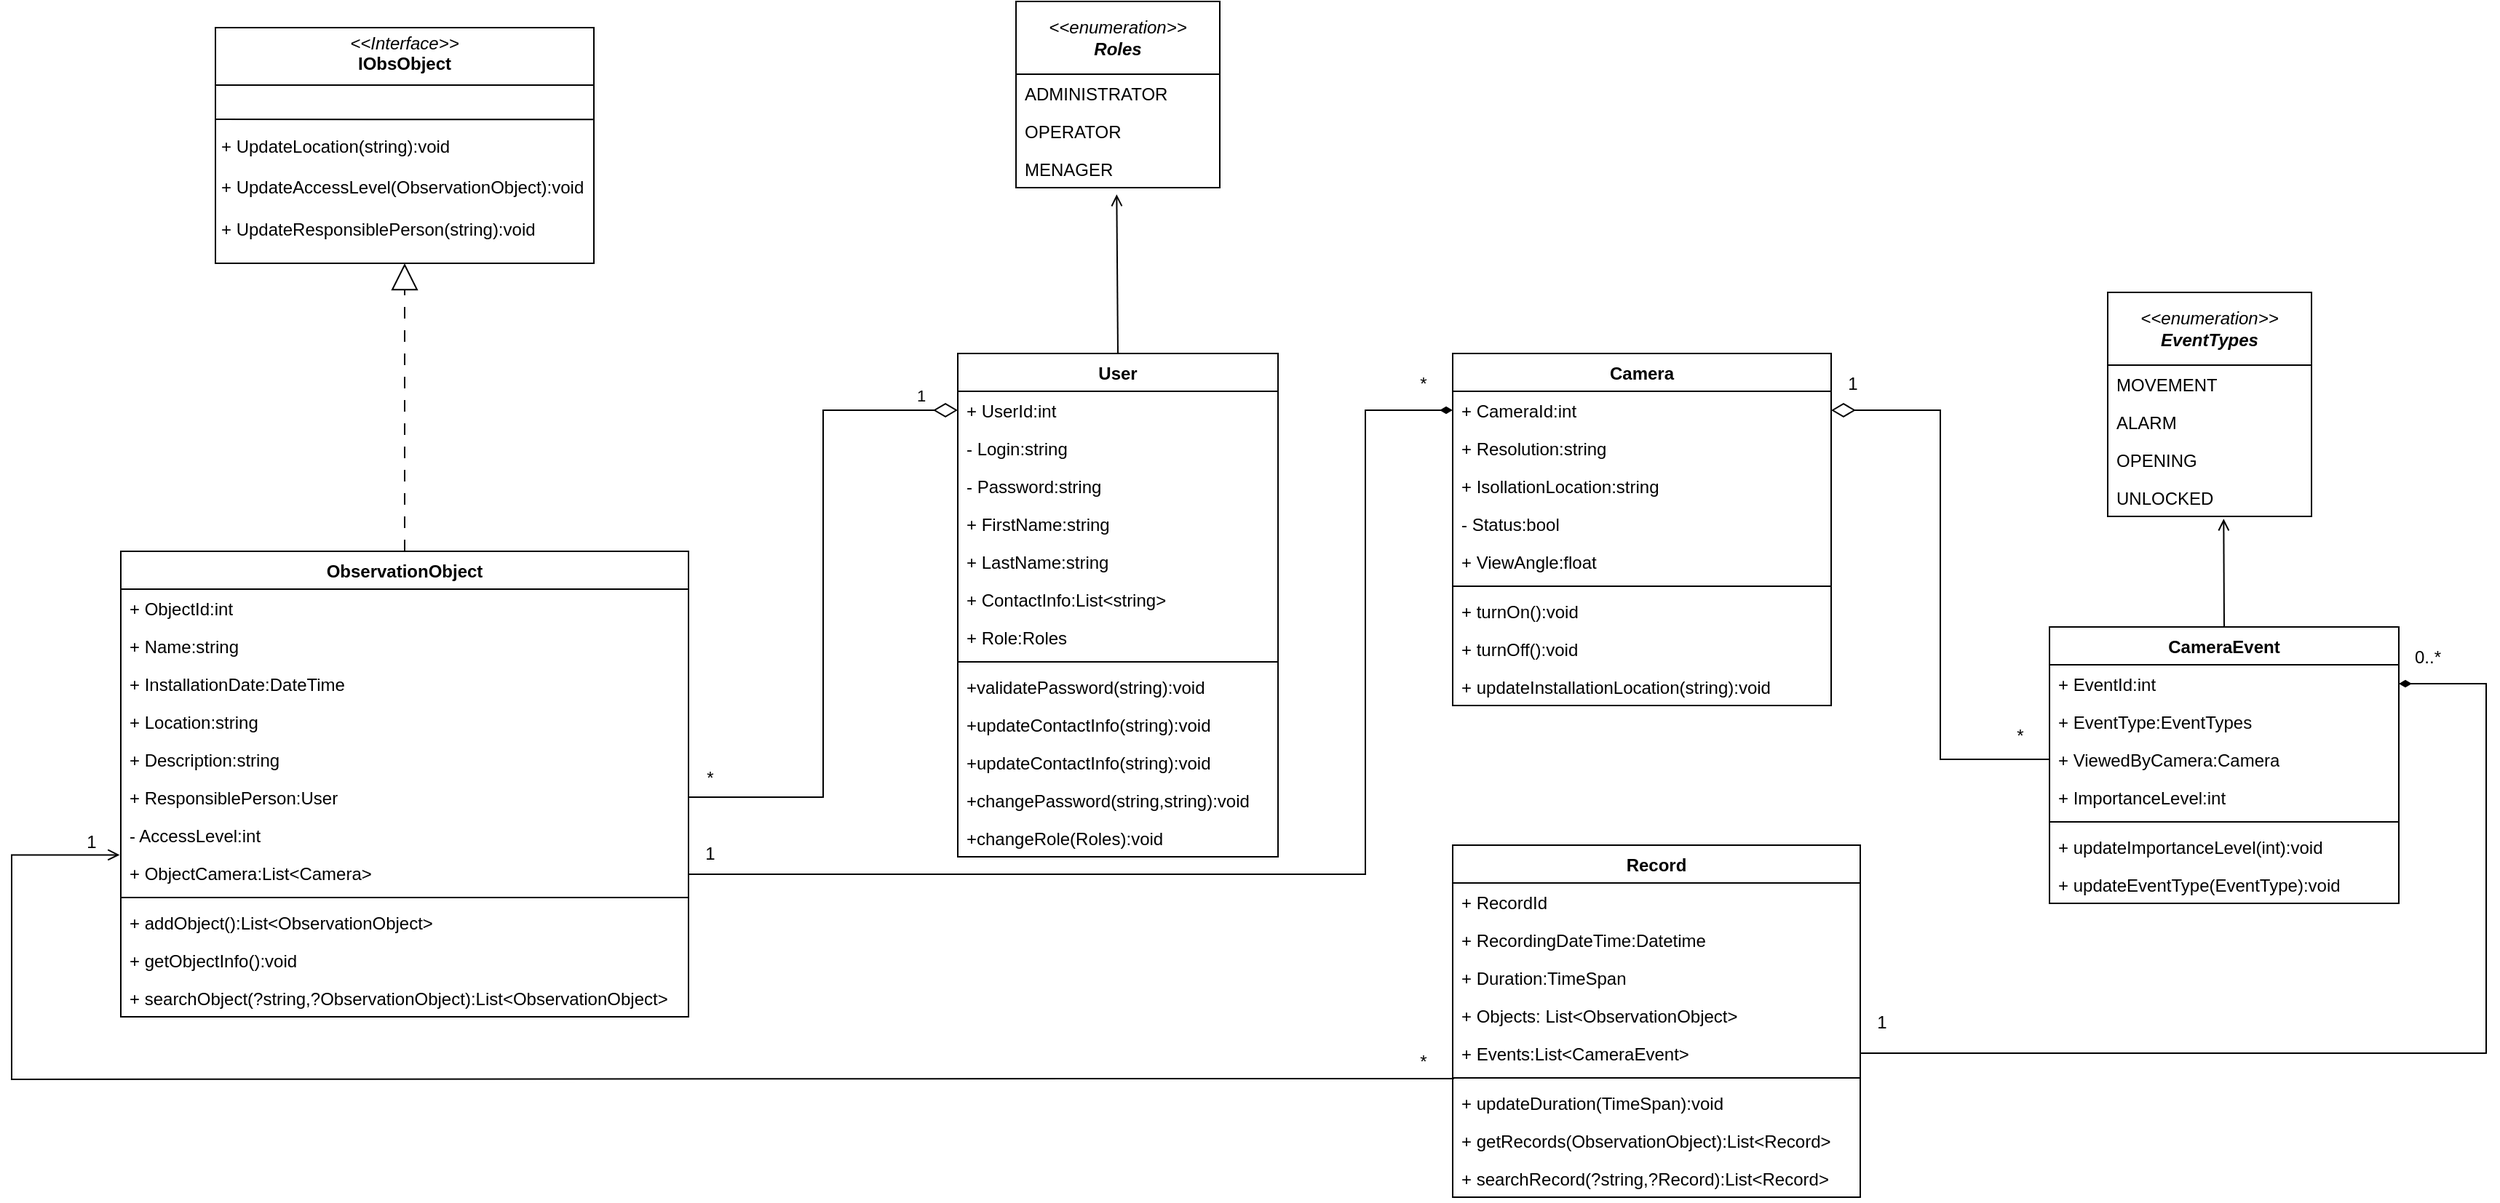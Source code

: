 <mxfile version="24.8.3">
  <diagram name="Страница — 1" id="DX5NaKsQIfGCPHLRHHv0">
    <mxGraphModel dx="539" dy="-459" grid="1" gridSize="10" guides="1" tooltips="1" connect="1" arrows="1" fold="1" page="1" pageScale="1" pageWidth="827" pageHeight="1169" math="0" shadow="0">
      <root>
        <mxCell id="0" />
        <mxCell id="1" parent="0" />
        <mxCell id="zWBGzBwJLY0KsKt3u_9Z-97" value="ObservationObject" style="swimlane;fontStyle=1;align=center;verticalAlign=top;childLayout=stackLayout;horizontal=1;startSize=26;horizontalStack=0;resizeParent=1;resizeParentMax=0;resizeLast=0;collapsible=1;marginBottom=0;whiteSpace=wrap;html=1;" parent="1" vertex="1">
          <mxGeometry x="1425" y="2558" width="390" height="320" as="geometry" />
        </mxCell>
        <mxCell id="zWBGzBwJLY0KsKt3u_9Z-98" value="+ ObjectId:int" style="text;strokeColor=none;fillColor=none;align=left;verticalAlign=top;spacingLeft=4;spacingRight=4;overflow=hidden;rotatable=0;points=[[0,0.5],[1,0.5]];portConstraint=eastwest;whiteSpace=wrap;html=1;" parent="zWBGzBwJLY0KsKt3u_9Z-97" vertex="1">
          <mxGeometry y="26" width="390" height="26" as="geometry" />
        </mxCell>
        <mxCell id="zWBGzBwJLY0KsKt3u_9Z-99" value="+ Name:string" style="text;strokeColor=none;fillColor=none;align=left;verticalAlign=top;spacingLeft=4;spacingRight=4;overflow=hidden;rotatable=0;points=[[0,0.5],[1,0.5]];portConstraint=eastwest;whiteSpace=wrap;html=1;" parent="zWBGzBwJLY0KsKt3u_9Z-97" vertex="1">
          <mxGeometry y="52" width="390" height="26" as="geometry" />
        </mxCell>
        <mxCell id="zWBGzBwJLY0KsKt3u_9Z-103" value="+ InstallationDate:DateTime" style="text;strokeColor=none;fillColor=none;align=left;verticalAlign=top;spacingLeft=4;spacingRight=4;overflow=hidden;rotatable=0;points=[[0,0.5],[1,0.5]];portConstraint=eastwest;whiteSpace=wrap;html=1;" parent="zWBGzBwJLY0KsKt3u_9Z-97" vertex="1">
          <mxGeometry y="78" width="390" height="26" as="geometry" />
        </mxCell>
        <mxCell id="zWBGzBwJLY0KsKt3u_9Z-104" value="+ Location:string" style="text;strokeColor=none;fillColor=none;align=left;verticalAlign=top;spacingLeft=4;spacingRight=4;overflow=hidden;rotatable=0;points=[[0,0.5],[1,0.5]];portConstraint=eastwest;whiteSpace=wrap;html=1;" parent="zWBGzBwJLY0KsKt3u_9Z-97" vertex="1">
          <mxGeometry y="104" width="390" height="26" as="geometry" />
        </mxCell>
        <mxCell id="zWBGzBwJLY0KsKt3u_9Z-105" value="+ Description:string" style="text;strokeColor=none;fillColor=none;align=left;verticalAlign=top;spacingLeft=4;spacingRight=4;overflow=hidden;rotatable=0;points=[[0,0.5],[1,0.5]];portConstraint=eastwest;whiteSpace=wrap;html=1;" parent="zWBGzBwJLY0KsKt3u_9Z-97" vertex="1">
          <mxGeometry y="130" width="390" height="26" as="geometry" />
        </mxCell>
        <mxCell id="zWBGzBwJLY0KsKt3u_9Z-106" value="+ ResponsiblePerson:User" style="text;strokeColor=none;fillColor=none;align=left;verticalAlign=top;spacingLeft=4;spacingRight=4;overflow=hidden;rotatable=0;points=[[0,0.5],[1,0.5]];portConstraint=eastwest;whiteSpace=wrap;html=1;" parent="zWBGzBwJLY0KsKt3u_9Z-97" vertex="1">
          <mxGeometry y="156" width="390" height="26" as="geometry" />
        </mxCell>
        <mxCell id="zWBGzBwJLY0KsKt3u_9Z-107" value="- AccessLevel:int" style="text;strokeColor=none;fillColor=none;align=left;verticalAlign=top;spacingLeft=4;spacingRight=4;overflow=hidden;rotatable=0;points=[[0,0.5],[1,0.5]];portConstraint=eastwest;whiteSpace=wrap;html=1;" parent="zWBGzBwJLY0KsKt3u_9Z-97" vertex="1">
          <mxGeometry y="182" width="390" height="26" as="geometry" />
        </mxCell>
        <mxCell id="zWBGzBwJLY0KsKt3u_9Z-239" value="+ ObjectCamera:List&amp;lt;Camera&amp;gt;" style="text;strokeColor=none;fillColor=none;align=left;verticalAlign=top;spacingLeft=4;spacingRight=4;overflow=hidden;rotatable=0;points=[[0,0.5],[1,0.5]];portConstraint=eastwest;whiteSpace=wrap;html=1;" parent="zWBGzBwJLY0KsKt3u_9Z-97" vertex="1">
          <mxGeometry y="208" width="390" height="26" as="geometry" />
        </mxCell>
        <mxCell id="zWBGzBwJLY0KsKt3u_9Z-100" value="" style="line;strokeWidth=1;fillColor=none;align=left;verticalAlign=middle;spacingTop=-1;spacingLeft=3;spacingRight=3;rotatable=0;labelPosition=right;points=[];portConstraint=eastwest;strokeColor=inherit;" parent="zWBGzBwJLY0KsKt3u_9Z-97" vertex="1">
          <mxGeometry y="234" width="390" height="8" as="geometry" />
        </mxCell>
        <mxCell id="zWBGzBwJLY0KsKt3u_9Z-192" value="+ addObject():List&amp;lt;ObservationObject&amp;gt;" style="text;strokeColor=none;fillColor=none;align=left;verticalAlign=top;spacingLeft=4;spacingRight=4;overflow=hidden;rotatable=0;points=[[0,0.5],[1,0.5]];portConstraint=eastwest;whiteSpace=wrap;html=1;" parent="zWBGzBwJLY0KsKt3u_9Z-97" vertex="1">
          <mxGeometry y="242" width="390" height="26" as="geometry" />
        </mxCell>
        <mxCell id="zWBGzBwJLY0KsKt3u_9Z-193" value="+ getObjectInfo():void" style="text;strokeColor=none;fillColor=none;align=left;verticalAlign=top;spacingLeft=4;spacingRight=4;overflow=hidden;rotatable=0;points=[[0,0.5],[1,0.5]];portConstraint=eastwest;whiteSpace=wrap;html=1;" parent="zWBGzBwJLY0KsKt3u_9Z-97" vertex="1">
          <mxGeometry y="268" width="390" height="26" as="geometry" />
        </mxCell>
        <mxCell id="zWBGzBwJLY0KsKt3u_9Z-227" value="+ searchObject(?string,?ObservationObject):List&amp;lt;ObservationObject&amp;gt;" style="text;strokeColor=none;fillColor=none;align=left;verticalAlign=top;spacingLeft=4;spacingRight=4;overflow=hidden;rotatable=0;points=[[0,0.5],[1,0.5]];portConstraint=eastwest;whiteSpace=wrap;html=1;" parent="zWBGzBwJLY0KsKt3u_9Z-97" vertex="1">
          <mxGeometry y="294" width="390" height="26" as="geometry" />
        </mxCell>
        <mxCell id="zWBGzBwJLY0KsKt3u_9Z-108" value="User" style="swimlane;fontStyle=1;align=center;verticalAlign=top;childLayout=stackLayout;horizontal=1;startSize=26;horizontalStack=0;resizeParent=1;resizeParentMax=0;resizeLast=0;collapsible=1;marginBottom=0;whiteSpace=wrap;html=1;" parent="1" vertex="1">
          <mxGeometry x="2000" y="2422" width="220" height="346" as="geometry" />
        </mxCell>
        <mxCell id="zWBGzBwJLY0KsKt3u_9Z-109" value="+ UserId:int" style="text;strokeColor=none;fillColor=none;align=left;verticalAlign=top;spacingLeft=4;spacingRight=4;overflow=hidden;rotatable=0;points=[[0,0.5],[1,0.5]];portConstraint=eastwest;whiteSpace=wrap;html=1;" parent="zWBGzBwJLY0KsKt3u_9Z-108" vertex="1">
          <mxGeometry y="26" width="220" height="26" as="geometry" />
        </mxCell>
        <mxCell id="zWBGzBwJLY0KsKt3u_9Z-110" value="- Login:string" style="text;strokeColor=none;fillColor=none;align=left;verticalAlign=top;spacingLeft=4;spacingRight=4;overflow=hidden;rotatable=0;points=[[0,0.5],[1,0.5]];portConstraint=eastwest;whiteSpace=wrap;html=1;" parent="zWBGzBwJLY0KsKt3u_9Z-108" vertex="1">
          <mxGeometry y="52" width="220" height="26" as="geometry" />
        </mxCell>
        <mxCell id="zWBGzBwJLY0KsKt3u_9Z-111" value="- Password:string" style="text;strokeColor=none;fillColor=none;align=left;verticalAlign=top;spacingLeft=4;spacingRight=4;overflow=hidden;rotatable=0;points=[[0,0.5],[1,0.5]];portConstraint=eastwest;whiteSpace=wrap;html=1;" parent="zWBGzBwJLY0KsKt3u_9Z-108" vertex="1">
          <mxGeometry y="78" width="220" height="26" as="geometry" />
        </mxCell>
        <mxCell id="zWBGzBwJLY0KsKt3u_9Z-112" value="+ FirstName:string" style="text;strokeColor=none;fillColor=none;align=left;verticalAlign=top;spacingLeft=4;spacingRight=4;overflow=hidden;rotatable=0;points=[[0,0.5],[1,0.5]];portConstraint=eastwest;whiteSpace=wrap;html=1;" parent="zWBGzBwJLY0KsKt3u_9Z-108" vertex="1">
          <mxGeometry y="104" width="220" height="26" as="geometry" />
        </mxCell>
        <mxCell id="zWBGzBwJLY0KsKt3u_9Z-113" value="+ LastName:string" style="text;strokeColor=none;fillColor=none;align=left;verticalAlign=top;spacingLeft=4;spacingRight=4;overflow=hidden;rotatable=0;points=[[0,0.5],[1,0.5]];portConstraint=eastwest;whiteSpace=wrap;html=1;" parent="zWBGzBwJLY0KsKt3u_9Z-108" vertex="1">
          <mxGeometry y="130" width="220" height="26" as="geometry" />
        </mxCell>
        <mxCell id="zWBGzBwJLY0KsKt3u_9Z-114" value="+ ContactInfo:List&amp;lt;string&amp;gt;" style="text;strokeColor=none;fillColor=none;align=left;verticalAlign=top;spacingLeft=4;spacingRight=4;overflow=hidden;rotatable=0;points=[[0,0.5],[1,0.5]];portConstraint=eastwest;whiteSpace=wrap;html=1;" parent="zWBGzBwJLY0KsKt3u_9Z-108" vertex="1">
          <mxGeometry y="156" width="220" height="26" as="geometry" />
        </mxCell>
        <mxCell id="zWBGzBwJLY0KsKt3u_9Z-115" value="+ Role:Roles" style="text;strokeColor=none;fillColor=none;align=left;verticalAlign=top;spacingLeft=4;spacingRight=4;overflow=hidden;rotatable=0;points=[[0,0.5],[1,0.5]];portConstraint=eastwest;whiteSpace=wrap;html=1;" parent="zWBGzBwJLY0KsKt3u_9Z-108" vertex="1">
          <mxGeometry y="182" width="220" height="26" as="geometry" />
        </mxCell>
        <mxCell id="zWBGzBwJLY0KsKt3u_9Z-116" value="" style="line;strokeWidth=1;fillColor=none;align=left;verticalAlign=middle;spacingTop=-1;spacingLeft=3;spacingRight=3;rotatable=0;labelPosition=right;points=[];portConstraint=eastwest;strokeColor=inherit;" parent="zWBGzBwJLY0KsKt3u_9Z-108" vertex="1">
          <mxGeometry y="208" width="220" height="8" as="geometry" />
        </mxCell>
        <mxCell id="zWBGzBwJLY0KsKt3u_9Z-117" value="+validatePassword(string):void" style="text;strokeColor=none;fillColor=none;align=left;verticalAlign=top;spacingLeft=4;spacingRight=4;overflow=hidden;rotatable=0;points=[[0,0.5],[1,0.5]];portConstraint=eastwest;whiteSpace=wrap;html=1;" parent="zWBGzBwJLY0KsKt3u_9Z-108" vertex="1">
          <mxGeometry y="216" width="220" height="26" as="geometry" />
        </mxCell>
        <mxCell id="zWBGzBwJLY0KsKt3u_9Z-217" value="+updateContactInfo(string):void" style="text;strokeColor=none;fillColor=none;align=left;verticalAlign=top;spacingLeft=4;spacingRight=4;overflow=hidden;rotatable=0;points=[[0,0.5],[1,0.5]];portConstraint=eastwest;whiteSpace=wrap;html=1;" parent="zWBGzBwJLY0KsKt3u_9Z-108" vertex="1">
          <mxGeometry y="242" width="220" height="26" as="geometry" />
        </mxCell>
        <mxCell id="_JSO-HeKhQIqkiYwegkc-4" value="+updateContactInfo(string):void" style="text;strokeColor=none;fillColor=none;align=left;verticalAlign=top;spacingLeft=4;spacingRight=4;overflow=hidden;rotatable=0;points=[[0,0.5],[1,0.5]];portConstraint=eastwest;whiteSpace=wrap;html=1;" vertex="1" parent="zWBGzBwJLY0KsKt3u_9Z-108">
          <mxGeometry y="268" width="220" height="26" as="geometry" />
        </mxCell>
        <mxCell id="zWBGzBwJLY0KsKt3u_9Z-218" value="+changePassword(string,string):void" style="text;strokeColor=none;fillColor=none;align=left;verticalAlign=top;spacingLeft=4;spacingRight=4;overflow=hidden;rotatable=0;points=[[0,0.5],[1,0.5]];portConstraint=eastwest;whiteSpace=wrap;html=1;" parent="zWBGzBwJLY0KsKt3u_9Z-108" vertex="1">
          <mxGeometry y="294" width="220" height="26" as="geometry" />
        </mxCell>
        <mxCell id="zWBGzBwJLY0KsKt3u_9Z-219" value="+changeRole(Roles):void" style="text;strokeColor=none;fillColor=none;align=left;verticalAlign=top;spacingLeft=4;spacingRight=4;overflow=hidden;rotatable=0;points=[[0,0.5],[1,0.5]];portConstraint=eastwest;whiteSpace=wrap;html=1;" parent="zWBGzBwJLY0KsKt3u_9Z-108" vertex="1">
          <mxGeometry y="320" width="220" height="26" as="geometry" />
        </mxCell>
        <mxCell id="zWBGzBwJLY0KsKt3u_9Z-118" value="Camera" style="swimlane;fontStyle=1;align=center;verticalAlign=top;childLayout=stackLayout;horizontal=1;startSize=26;horizontalStack=0;resizeParent=1;resizeParentMax=0;resizeLast=0;collapsible=1;marginBottom=0;whiteSpace=wrap;html=1;" parent="1" vertex="1">
          <mxGeometry x="2340" y="2422" width="260" height="242" as="geometry" />
        </mxCell>
        <mxCell id="zWBGzBwJLY0KsKt3u_9Z-119" value="+ CameraId:int" style="text;strokeColor=none;fillColor=none;align=left;verticalAlign=top;spacingLeft=4;spacingRight=4;overflow=hidden;rotatable=0;points=[[0,0.5],[1,0.5]];portConstraint=eastwest;whiteSpace=wrap;html=1;" parent="zWBGzBwJLY0KsKt3u_9Z-118" vertex="1">
          <mxGeometry y="26" width="260" height="26" as="geometry" />
        </mxCell>
        <mxCell id="zWBGzBwJLY0KsKt3u_9Z-120" value="+ Resolution:string" style="text;strokeColor=none;fillColor=none;align=left;verticalAlign=top;spacingLeft=4;spacingRight=4;overflow=hidden;rotatable=0;points=[[0,0.5],[1,0.5]];portConstraint=eastwest;whiteSpace=wrap;html=1;" parent="zWBGzBwJLY0KsKt3u_9Z-118" vertex="1">
          <mxGeometry y="52" width="260" height="26" as="geometry" />
        </mxCell>
        <mxCell id="zWBGzBwJLY0KsKt3u_9Z-121" value="+ IsollationLocation:string" style="text;strokeColor=none;fillColor=none;align=left;verticalAlign=top;spacingLeft=4;spacingRight=4;overflow=hidden;rotatable=0;points=[[0,0.5],[1,0.5]];portConstraint=eastwest;whiteSpace=wrap;html=1;" parent="zWBGzBwJLY0KsKt3u_9Z-118" vertex="1">
          <mxGeometry y="78" width="260" height="26" as="geometry" />
        </mxCell>
        <mxCell id="zWBGzBwJLY0KsKt3u_9Z-122" value="- Status:bool" style="text;strokeColor=none;fillColor=none;align=left;verticalAlign=top;spacingLeft=4;spacingRight=4;overflow=hidden;rotatable=0;points=[[0,0.5],[1,0.5]];portConstraint=eastwest;whiteSpace=wrap;html=1;" parent="zWBGzBwJLY0KsKt3u_9Z-118" vertex="1">
          <mxGeometry y="104" width="260" height="26" as="geometry" />
        </mxCell>
        <mxCell id="zWBGzBwJLY0KsKt3u_9Z-123" value="+ ViewAngle:float" style="text;strokeColor=none;fillColor=none;align=left;verticalAlign=top;spacingLeft=4;spacingRight=4;overflow=hidden;rotatable=0;points=[[0,0.5],[1,0.5]];portConstraint=eastwest;whiteSpace=wrap;html=1;" parent="zWBGzBwJLY0KsKt3u_9Z-118" vertex="1">
          <mxGeometry y="130" width="260" height="26" as="geometry" />
        </mxCell>
        <mxCell id="zWBGzBwJLY0KsKt3u_9Z-126" value="" style="line;strokeWidth=1;fillColor=none;align=left;verticalAlign=middle;spacingTop=-1;spacingLeft=3;spacingRight=3;rotatable=0;labelPosition=right;points=[];portConstraint=eastwest;strokeColor=inherit;" parent="zWBGzBwJLY0KsKt3u_9Z-118" vertex="1">
          <mxGeometry y="156" width="260" height="8" as="geometry" />
        </mxCell>
        <mxCell id="zWBGzBwJLY0KsKt3u_9Z-127" value="+ turnOn():void" style="text;strokeColor=none;fillColor=none;align=left;verticalAlign=top;spacingLeft=4;spacingRight=4;overflow=hidden;rotatable=0;points=[[0,0.5],[1,0.5]];portConstraint=eastwest;whiteSpace=wrap;html=1;" parent="zWBGzBwJLY0KsKt3u_9Z-118" vertex="1">
          <mxGeometry y="164" width="260" height="26" as="geometry" />
        </mxCell>
        <mxCell id="zWBGzBwJLY0KsKt3u_9Z-221" value="+ turnOff():void" style="text;strokeColor=none;fillColor=none;align=left;verticalAlign=top;spacingLeft=4;spacingRight=4;overflow=hidden;rotatable=0;points=[[0,0.5],[1,0.5]];portConstraint=eastwest;whiteSpace=wrap;html=1;" parent="zWBGzBwJLY0KsKt3u_9Z-118" vertex="1">
          <mxGeometry y="190" width="260" height="26" as="geometry" />
        </mxCell>
        <mxCell id="zWBGzBwJLY0KsKt3u_9Z-222" value="+ updateInstallationLocation(string):void" style="text;strokeColor=none;fillColor=none;align=left;verticalAlign=top;spacingLeft=4;spacingRight=4;overflow=hidden;rotatable=0;points=[[0,0.5],[1,0.5]];portConstraint=eastwest;whiteSpace=wrap;html=1;" parent="zWBGzBwJLY0KsKt3u_9Z-118" vertex="1">
          <mxGeometry y="216" width="260" height="26" as="geometry" />
        </mxCell>
        <mxCell id="zWBGzBwJLY0KsKt3u_9Z-144" value="&lt;i&gt;&amp;lt;&amp;lt;enumeration&amp;gt;&amp;gt;&lt;br&gt;&lt;/i&gt;&lt;i&gt;&lt;b&gt;Roles&lt;/b&gt;&lt;/i&gt;&lt;i&gt;&lt;/i&gt;" style="swimlane;fontStyle=0;childLayout=stackLayout;horizontal=1;startSize=50;fillColor=none;horizontalStack=0;resizeParent=1;resizeParentMax=0;resizeLast=0;collapsible=1;marginBottom=0;whiteSpace=wrap;html=1;" parent="1" vertex="1">
          <mxGeometry x="2040" y="2180" width="140" height="128" as="geometry" />
        </mxCell>
        <mxCell id="zWBGzBwJLY0KsKt3u_9Z-145" value="ADMINISTRATOR" style="text;strokeColor=none;fillColor=none;align=left;verticalAlign=top;spacingLeft=4;spacingRight=4;overflow=hidden;rotatable=0;points=[[0,0.5],[1,0.5]];portConstraint=eastwest;whiteSpace=wrap;html=1;" parent="zWBGzBwJLY0KsKt3u_9Z-144" vertex="1">
          <mxGeometry y="50" width="140" height="26" as="geometry" />
        </mxCell>
        <mxCell id="zWBGzBwJLY0KsKt3u_9Z-146" value="OPERATOR" style="text;strokeColor=none;fillColor=none;align=left;verticalAlign=top;spacingLeft=4;spacingRight=4;overflow=hidden;rotatable=0;points=[[0,0.5],[1,0.5]];portConstraint=eastwest;whiteSpace=wrap;html=1;" parent="zWBGzBwJLY0KsKt3u_9Z-144" vertex="1">
          <mxGeometry y="76" width="140" height="26" as="geometry" />
        </mxCell>
        <mxCell id="zWBGzBwJLY0KsKt3u_9Z-147" value="MENAGER" style="text;strokeColor=none;fillColor=none;align=left;verticalAlign=top;spacingLeft=4;spacingRight=4;overflow=hidden;rotatable=0;points=[[0,0.5],[1,0.5]];portConstraint=eastwest;whiteSpace=wrap;html=1;" parent="zWBGzBwJLY0KsKt3u_9Z-144" vertex="1">
          <mxGeometry y="102" width="140" height="26" as="geometry" />
        </mxCell>
        <mxCell id="zWBGzBwJLY0KsKt3u_9Z-148" value="Record" style="swimlane;fontStyle=1;align=center;verticalAlign=top;childLayout=stackLayout;horizontal=1;startSize=26;horizontalStack=0;resizeParent=1;resizeParentMax=0;resizeLast=0;collapsible=1;marginBottom=0;whiteSpace=wrap;html=1;" parent="1" vertex="1">
          <mxGeometry x="2340" y="2760" width="280" height="242" as="geometry" />
        </mxCell>
        <mxCell id="zWBGzBwJLY0KsKt3u_9Z-149" value="+ RecordId" style="text;strokeColor=none;fillColor=none;align=left;verticalAlign=top;spacingLeft=4;spacingRight=4;overflow=hidden;rotatable=0;points=[[0,0.5],[1,0.5]];portConstraint=eastwest;whiteSpace=wrap;html=1;" parent="zWBGzBwJLY0KsKt3u_9Z-148" vertex="1">
          <mxGeometry y="26" width="280" height="26" as="geometry" />
        </mxCell>
        <mxCell id="zWBGzBwJLY0KsKt3u_9Z-150" value="+ RecordingDateTime:Datetime" style="text;strokeColor=none;fillColor=none;align=left;verticalAlign=top;spacingLeft=4;spacingRight=4;overflow=hidden;rotatable=0;points=[[0,0.5],[1,0.5]];portConstraint=eastwest;whiteSpace=wrap;html=1;" parent="zWBGzBwJLY0KsKt3u_9Z-148" vertex="1">
          <mxGeometry y="52" width="280" height="26" as="geometry" />
        </mxCell>
        <mxCell id="zWBGzBwJLY0KsKt3u_9Z-151" value="+ Duration:TimeSpan" style="text;strokeColor=none;fillColor=none;align=left;verticalAlign=top;spacingLeft=4;spacingRight=4;overflow=hidden;rotatable=0;points=[[0,0.5],[1,0.5]];portConstraint=eastwest;whiteSpace=wrap;html=1;" parent="zWBGzBwJLY0KsKt3u_9Z-148" vertex="1">
          <mxGeometry y="78" width="280" height="26" as="geometry" />
        </mxCell>
        <mxCell id="zWBGzBwJLY0KsKt3u_9Z-152" value="+ Objects: List&amp;lt;ObservationObject&amp;gt;" style="text;strokeColor=none;fillColor=none;align=left;verticalAlign=top;spacingLeft=4;spacingRight=4;overflow=hidden;rotatable=0;points=[[0,0.5],[1,0.5]];portConstraint=eastwest;whiteSpace=wrap;html=1;" parent="zWBGzBwJLY0KsKt3u_9Z-148" vertex="1">
          <mxGeometry y="104" width="280" height="26" as="geometry" />
        </mxCell>
        <mxCell id="zWBGzBwJLY0KsKt3u_9Z-153" value="+ Events:List&amp;lt;CameraEvent&amp;gt;" style="text;strokeColor=none;fillColor=none;align=left;verticalAlign=top;spacingLeft=4;spacingRight=4;overflow=hidden;rotatable=0;points=[[0,0.5],[1,0.5]];portConstraint=eastwest;whiteSpace=wrap;html=1;" parent="zWBGzBwJLY0KsKt3u_9Z-148" vertex="1">
          <mxGeometry y="130" width="280" height="26" as="geometry" />
        </mxCell>
        <mxCell id="zWBGzBwJLY0KsKt3u_9Z-154" value="" style="line;strokeWidth=1;fillColor=none;align=left;verticalAlign=middle;spacingTop=-1;spacingLeft=3;spacingRight=3;rotatable=0;labelPosition=right;points=[];portConstraint=eastwest;strokeColor=inherit;" parent="zWBGzBwJLY0KsKt3u_9Z-148" vertex="1">
          <mxGeometry y="156" width="280" height="8" as="geometry" />
        </mxCell>
        <mxCell id="zWBGzBwJLY0KsKt3u_9Z-155" value="+ updateDuration(TimeSpan):void" style="text;strokeColor=none;fillColor=none;align=left;verticalAlign=top;spacingLeft=4;spacingRight=4;overflow=hidden;rotatable=0;points=[[0,0.5],[1,0.5]];portConstraint=eastwest;whiteSpace=wrap;html=1;" parent="zWBGzBwJLY0KsKt3u_9Z-148" vertex="1">
          <mxGeometry y="164" width="280" height="26" as="geometry" />
        </mxCell>
        <mxCell id="zWBGzBwJLY0KsKt3u_9Z-223" value="+ getRecords(ObservationObject):List&amp;lt;Record&amp;gt;" style="text;strokeColor=none;fillColor=none;align=left;verticalAlign=top;spacingLeft=4;spacingRight=4;overflow=hidden;rotatable=0;points=[[0,0.5],[1,0.5]];portConstraint=eastwest;whiteSpace=wrap;html=1;" parent="zWBGzBwJLY0KsKt3u_9Z-148" vertex="1">
          <mxGeometry y="190" width="280" height="26" as="geometry" />
        </mxCell>
        <mxCell id="zWBGzBwJLY0KsKt3u_9Z-225" value="+ searchRecord(?string,?Record):List&amp;lt;Record&amp;gt;" style="text;strokeColor=none;fillColor=none;align=left;verticalAlign=top;spacingLeft=4;spacingRight=4;overflow=hidden;rotatable=0;points=[[0,0.5],[1,0.5]];portConstraint=eastwest;whiteSpace=wrap;html=1;" parent="zWBGzBwJLY0KsKt3u_9Z-148" vertex="1">
          <mxGeometry y="216" width="280" height="26" as="geometry" />
        </mxCell>
        <mxCell id="zWBGzBwJLY0KsKt3u_9Z-156" value="CameraEvent" style="swimlane;fontStyle=1;align=center;verticalAlign=top;childLayout=stackLayout;horizontal=1;startSize=26;horizontalStack=0;resizeParent=1;resizeParentMax=0;resizeLast=0;collapsible=1;marginBottom=0;whiteSpace=wrap;html=1;" parent="1" vertex="1">
          <mxGeometry x="2750" y="2610" width="240" height="190" as="geometry" />
        </mxCell>
        <mxCell id="zWBGzBwJLY0KsKt3u_9Z-157" value="+ EventId:int" style="text;strokeColor=none;fillColor=none;align=left;verticalAlign=top;spacingLeft=4;spacingRight=4;overflow=hidden;rotatable=0;points=[[0,0.5],[1,0.5]];portConstraint=eastwest;whiteSpace=wrap;html=1;" parent="zWBGzBwJLY0KsKt3u_9Z-156" vertex="1">
          <mxGeometry y="26" width="240" height="26" as="geometry" />
        </mxCell>
        <mxCell id="zWBGzBwJLY0KsKt3u_9Z-158" value="+ EventType:EventTypes" style="text;strokeColor=none;fillColor=none;align=left;verticalAlign=top;spacingLeft=4;spacingRight=4;overflow=hidden;rotatable=0;points=[[0,0.5],[1,0.5]];portConstraint=eastwest;whiteSpace=wrap;html=1;" parent="zWBGzBwJLY0KsKt3u_9Z-156" vertex="1">
          <mxGeometry y="52" width="240" height="26" as="geometry" />
        </mxCell>
        <mxCell id="zWBGzBwJLY0KsKt3u_9Z-159" value="+ ViewedByCamera:Camera" style="text;strokeColor=none;fillColor=none;align=left;verticalAlign=top;spacingLeft=4;spacingRight=4;overflow=hidden;rotatable=0;points=[[0,0.5],[1,0.5]];portConstraint=eastwest;whiteSpace=wrap;html=1;" parent="zWBGzBwJLY0KsKt3u_9Z-156" vertex="1">
          <mxGeometry y="78" width="240" height="26" as="geometry" />
        </mxCell>
        <mxCell id="zWBGzBwJLY0KsKt3u_9Z-160" value="+ ImportanceLevel:int" style="text;strokeColor=none;fillColor=none;align=left;verticalAlign=top;spacingLeft=4;spacingRight=4;overflow=hidden;rotatable=0;points=[[0,0.5],[1,0.5]];portConstraint=eastwest;whiteSpace=wrap;html=1;" parent="zWBGzBwJLY0KsKt3u_9Z-156" vertex="1">
          <mxGeometry y="104" width="240" height="26" as="geometry" />
        </mxCell>
        <mxCell id="zWBGzBwJLY0KsKt3u_9Z-162" value="" style="line;strokeWidth=1;fillColor=none;align=left;verticalAlign=middle;spacingTop=-1;spacingLeft=3;spacingRight=3;rotatable=0;labelPosition=right;points=[];portConstraint=eastwest;strokeColor=inherit;" parent="zWBGzBwJLY0KsKt3u_9Z-156" vertex="1">
          <mxGeometry y="130" width="240" height="8" as="geometry" />
        </mxCell>
        <mxCell id="zWBGzBwJLY0KsKt3u_9Z-163" value="+ updateImportanceLevel(int):void" style="text;strokeColor=none;fillColor=none;align=left;verticalAlign=top;spacingLeft=4;spacingRight=4;overflow=hidden;rotatable=0;points=[[0,0.5],[1,0.5]];portConstraint=eastwest;whiteSpace=wrap;html=1;" parent="zWBGzBwJLY0KsKt3u_9Z-156" vertex="1">
          <mxGeometry y="138" width="240" height="26" as="geometry" />
        </mxCell>
        <mxCell id="zWBGzBwJLY0KsKt3u_9Z-224" value="+ updateEventType(EventType):void" style="text;strokeColor=none;fillColor=none;align=left;verticalAlign=top;spacingLeft=4;spacingRight=4;overflow=hidden;rotatable=0;points=[[0,0.5],[1,0.5]];portConstraint=eastwest;whiteSpace=wrap;html=1;" parent="zWBGzBwJLY0KsKt3u_9Z-156" vertex="1">
          <mxGeometry y="164" width="240" height="26" as="geometry" />
        </mxCell>
        <mxCell id="zWBGzBwJLY0KsKt3u_9Z-164" value="&lt;i&gt;&amp;lt;&amp;lt;enumeration&amp;gt;&amp;gt;&lt;br&gt;&lt;/i&gt;&lt;b&gt;&lt;i&gt;EventTypes&lt;/i&gt;&lt;/b&gt;" style="swimlane;fontStyle=0;childLayout=stackLayout;horizontal=1;startSize=50;fillColor=none;horizontalStack=0;resizeParent=1;resizeParentMax=0;resizeLast=0;collapsible=1;marginBottom=0;whiteSpace=wrap;html=1;" parent="1" vertex="1">
          <mxGeometry x="2790" y="2380" width="140" height="154" as="geometry">
            <mxRectangle x="2790" y="2380" width="140" height="50" as="alternateBounds" />
          </mxGeometry>
        </mxCell>
        <mxCell id="zWBGzBwJLY0KsKt3u_9Z-165" value="MOVEMENT" style="text;strokeColor=none;fillColor=none;align=left;verticalAlign=top;spacingLeft=4;spacingRight=4;overflow=hidden;rotatable=0;points=[[0,0.5],[1,0.5]];portConstraint=eastwest;whiteSpace=wrap;html=1;" parent="zWBGzBwJLY0KsKt3u_9Z-164" vertex="1">
          <mxGeometry y="50" width="140" height="26" as="geometry" />
        </mxCell>
        <mxCell id="zWBGzBwJLY0KsKt3u_9Z-166" value="ALARM" style="text;strokeColor=none;fillColor=none;align=left;verticalAlign=top;spacingLeft=4;spacingRight=4;overflow=hidden;rotatable=0;points=[[0,0.5],[1,0.5]];portConstraint=eastwest;whiteSpace=wrap;html=1;" parent="zWBGzBwJLY0KsKt3u_9Z-164" vertex="1">
          <mxGeometry y="76" width="140" height="26" as="geometry" />
        </mxCell>
        <mxCell id="zWBGzBwJLY0KsKt3u_9Z-167" value="OPENING" style="text;strokeColor=none;fillColor=none;align=left;verticalAlign=top;spacingLeft=4;spacingRight=4;overflow=hidden;rotatable=0;points=[[0,0.5],[1,0.5]];portConstraint=eastwest;whiteSpace=wrap;html=1;" parent="zWBGzBwJLY0KsKt3u_9Z-164" vertex="1">
          <mxGeometry y="102" width="140" height="26" as="geometry" />
        </mxCell>
        <mxCell id="zWBGzBwJLY0KsKt3u_9Z-168" value="UNLOCKED" style="text;strokeColor=none;fillColor=none;align=left;verticalAlign=top;spacingLeft=4;spacingRight=4;overflow=hidden;rotatable=0;points=[[0,0.5],[1,0.5]];portConstraint=eastwest;whiteSpace=wrap;html=1;" parent="zWBGzBwJLY0KsKt3u_9Z-164" vertex="1">
          <mxGeometry y="128" width="140" height="26" as="geometry" />
        </mxCell>
        <mxCell id="zWBGzBwJLY0KsKt3u_9Z-197" value="&lt;p style=&quot;margin:0px;margin-top:4px;text-align:center;&quot;&gt;&lt;i&gt;&amp;lt;&amp;lt;Interface&amp;gt;&amp;gt;&lt;/i&gt;&lt;br&gt;&lt;b&gt;IObsObject&lt;/b&gt;&lt;/p&gt;&lt;hr size=&quot;1&quot; style=&quot;border-style:solid;&quot;&gt;&lt;p style=&quot;margin:0px;margin-left:4px;&quot;&gt;&lt;/p&gt;&lt;p style=&quot;margin:0px;margin-left:4px;&quot;&gt;&lt;br&gt;&lt;/p&gt;&lt;p style=&quot;margin:0px;margin-left:4px;&quot;&gt;&lt;br&gt;&lt;/p&gt;&lt;p style=&quot;margin:0px;margin-left:4px;&quot;&gt;+&amp;nbsp;UpdateLocation(string):void&lt;br&gt;&lt;br&gt;&lt;/p&gt;&lt;p style=&quot;margin:0px;margin-left:4px;&quot;&gt;+ UpdateAccessLevel(ObservationObject):void&lt;br&gt;&lt;span style=&quot;text-wrap-mode: nowrap; font-size: 0px; font-family: monospace; color: rgba(0, 0, 0, 0);&quot;&gt;%3CmxGraphModel%3E%3Croot%3E%3CmxCell%20id%3D%220%22%2F%3E%3CmxCell%20id%3D%221%22%20parent%3D%220%22%2F%3E%3CmxCell%20id%3D%222%22%20value%3D%22%2B%26amp%3Bnbsp%3BUpdateAccessLevel(string)%3Avoid%22%20style%3D%22text%3BstrokeColor%3Dnone%3BfillColor%3Dnone%3Balign%3Dleft%3BverticalAlign%3Dtop%3BspacingLeft%3D4%3BspacingRight%3D4%3Boverflow%3Dhidden%3Brotatable%3D0%3Bpoints%3D%5B%5B0%2C0.5%5D%2C%5B1%2C0.5%5D%5D%3BportConstraint%3Deastwest%3BwhiteSpace%3Dwrap%3Bhtml%3D1%3B%22%20vertex%3D%221%22%20parent%3D%221%22%3E%3CmxGeometry%20x%3D%221100%22%20y%3D%222482%22%20width%3D%22250%22%20height%3D%2226%22%20as%3D%22geometry%22%2F%3E%3C%2FmxCell%3E%3C%2Froot%3E%3C%2FmxGraphModel%3E&lt;br&gt;&lt;/span&gt;+ UpdateResponsiblePerson(string):void&lt;br&gt;&lt;span style=&quot;color: rgba(0, 0, 0, 0); font-family: monospace; font-size: 0px; text-wrap-mode: nowrap;&quot;&gt;%3CmxGraphModel%3E%3Croot%3E%3CmxCell%20id%3D%220%22%2F%3E%3CmxCell%20id%3D%221%22%20parent%3D%220%22%2F%3E%3CmxCell%20id%3D%222%22%20value%3D%22%2B%26amp%3Bnbsp%3BUpdateAccessLevel(string)%3Avoid%22%20style%3D%22text%3BstrokeColor%3Dnone%3BfillColor%3Dnone%3Balign%3Dleft%3BverticalAlign%3Dtop%3BspacingLeft%3D4%3BspacingRight%3D4%3Boverflow%3Dhidden%3Brotatable%3D0%3Bpoints%3D%5B%5B0%2C0.5%5D%2C%5B1%2C0.5%5D%5D%3BportConstraint%3Deastwest%3BwhiteSpace%3Dwrap%3Bhtml%3D1%3B%22%20vertex%3D%221%22%20parent%3D%221%22%3E%3CmxGeometry%20x%3D%221100%22%20y%3D%222482%22%20width%3D%22250%22%20height%3D%2226%22%20as%3D%22geometry%22%2F%3E%3C%2FmxCell%3E%3C%2Froot%3E%3C%2FmxGraphModel%3E&lt;/span&gt;&lt;span style=&quot;color: rgba(0, 0, 0, 0); font-family: monospace; font-size: 0px; text-wrap-mode: nowrap; background-color: initial;&quot;&gt;%3CmxGraphModel%3E%3Croot%3E%3CmxCell%20id%3D%220%22%2F%3E%3CmxCell%20id%3D%221%22%20parent%3D%220%22%2F%3E%3CmxCell%20id%3D%222%22%20value%3D%22%2B%26amp%3Bnbsp%3BUpdateAccessLevel(string)%3Avoid%22%20style%3D%22text%3BstrokeColor%3Dnone%3BfillColor%3Dnone%3Balign%3Dleft%3BverticalAlign%3Dtop%3BspacingLeft%3D4%3BspacingRight%3D4%3Boverflow%3Dhidden%3Brotatable%3D0%3Bpoints%3D%5B%5B0%2C0.5%5D%2C%5B1%2C0.5%5D%5D%3BportConstraint%3Deastwest%3BwhiteSpace%3Dwrap%3Bhtml%3D1%3B%22%20vertex%3D%221%22%20parent%3D%221%22%3E%3CmxGeometry%20x%3D%221100%22%20y%3D%222482%22%20width%3D%22250%22%20height%3D%2226%22%20as%3D%22geometry%22%2F%3E%3C%2FmxCell%3E%3C%2Froot%3E%3C%2FmxGraphModel%3E&lt;/span&gt;&lt;/p&gt;" style="verticalAlign=top;align=left;overflow=fill;html=1;whiteSpace=wrap;" parent="1" vertex="1">
          <mxGeometry x="1490" y="2198" width="260" height="162" as="geometry" />
        </mxCell>
        <mxCell id="zWBGzBwJLY0KsKt3u_9Z-228" value="" style="endArrow=open;startArrow=none;endFill=0;startFill=0;html=1;rounded=0;exitX=0.5;exitY=0;exitDx=0;exitDy=0;entryX=0.494;entryY=1.176;entryDx=0;entryDy=0;entryPerimeter=0;" parent="1" source="zWBGzBwJLY0KsKt3u_9Z-108" target="zWBGzBwJLY0KsKt3u_9Z-147" edge="1">
          <mxGeometry width="160" relative="1" as="geometry">
            <mxPoint x="1870" y="2460" as="sourcePoint" />
            <mxPoint x="2030" y="2460" as="targetPoint" />
          </mxGeometry>
        </mxCell>
        <mxCell id="zWBGzBwJLY0KsKt3u_9Z-229" value="" style="endArrow=open;startArrow=none;endFill=0;startFill=0;html=1;rounded=0;exitX=0.5;exitY=0;exitDx=0;exitDy=0;entryX=0.569;entryY=1.063;entryDx=0;entryDy=0;entryPerimeter=0;" parent="1" source="zWBGzBwJLY0KsKt3u_9Z-156" target="zWBGzBwJLY0KsKt3u_9Z-168" edge="1">
          <mxGeometry width="160" relative="1" as="geometry">
            <mxPoint x="2361" y="2422" as="sourcePoint" />
            <mxPoint x="2360" y="2313" as="targetPoint" />
          </mxGeometry>
        </mxCell>
        <mxCell id="zWBGzBwJLY0KsKt3u_9Z-232" value="1" style="endArrow=none;html=1;endSize=12;startArrow=diamondThin;startSize=14;startFill=0;edgeStyle=orthogonalEdgeStyle;align=left;verticalAlign=bottom;rounded=0;entryX=1;entryY=0.5;entryDx=0;entryDy=0;exitX=0;exitY=0.5;exitDx=0;exitDy=0;endFill=0;" parent="1" source="zWBGzBwJLY0KsKt3u_9Z-109" target="zWBGzBwJLY0KsKt3u_9Z-106" edge="1">
          <mxGeometry x="-0.867" y="-1" relative="1" as="geometry">
            <mxPoint x="1920" y="2820" as="sourcePoint" />
            <mxPoint x="2080" y="2820" as="targetPoint" />
            <mxPoint as="offset" />
          </mxGeometry>
        </mxCell>
        <mxCell id="zWBGzBwJLY0KsKt3u_9Z-233" value="*" style="text;align=center;verticalAlign=middle;resizable=0;points=[];autosize=1;" parent="1" vertex="1">
          <mxGeometry x="1815" y="2698" width="30" height="30" as="geometry" />
        </mxCell>
        <mxCell id="zWBGzBwJLY0KsKt3u_9Z-235" value="*" style="text;align=center;verticalAlign=middle;resizable=0;points=[];autosize=1;" parent="1" vertex="1">
          <mxGeometry x="2305" y="2893" width="30" height="30" as="geometry" />
        </mxCell>
        <mxCell id="zWBGzBwJLY0KsKt3u_9Z-236" value="" style="endArrow=none;html=1;endSize=12;startArrow=diamondThin;startSize=14;startFill=0;edgeStyle=orthogonalEdgeStyle;align=left;verticalAlign=bottom;rounded=0;entryX=0;entryY=0.5;entryDx=0;entryDy=0;endFill=0;exitX=1;exitY=0.5;exitDx=0;exitDy=0;" parent="1" source="zWBGzBwJLY0KsKt3u_9Z-119" target="zWBGzBwJLY0KsKt3u_9Z-159" edge="1">
          <mxGeometry x="-0.897" y="-11" relative="1" as="geometry">
            <mxPoint x="2740" y="2550" as="sourcePoint" />
            <mxPoint x="2740" y="2462" as="targetPoint" />
            <mxPoint as="offset" />
          </mxGeometry>
        </mxCell>
        <mxCell id="zWBGzBwJLY0KsKt3u_9Z-237" value="" style="endArrow=block;endSize=16;endFill=0;html=1;rounded=0;exitX=0.5;exitY=0;exitDx=0;exitDy=0;entryX=0.5;entryY=1;entryDx=0;entryDy=0;dashed=1;dashPattern=8 8;" parent="1" source="zWBGzBwJLY0KsKt3u_9Z-97" target="zWBGzBwJLY0KsKt3u_9Z-197" edge="1">
          <mxGeometry width="160" relative="1" as="geometry">
            <mxPoint x="1680" y="2450" as="sourcePoint" />
            <mxPoint x="1840" y="2450" as="targetPoint" />
          </mxGeometry>
        </mxCell>
        <mxCell id="zWBGzBwJLY0KsKt3u_9Z-238" value="1" style="text;align=center;verticalAlign=middle;resizable=0;points=[];autosize=1;" parent="1" vertex="1">
          <mxGeometry x="2600" y="2427" width="30" height="30" as="geometry" />
        </mxCell>
        <mxCell id="zWBGzBwJLY0KsKt3u_9Z-242" value="*" style="text;align=center;verticalAlign=middle;resizable=0;points=[];autosize=1;" parent="1" vertex="1">
          <mxGeometry x="2305" y="2427" width="30" height="30" as="geometry" />
        </mxCell>
        <mxCell id="zWBGzBwJLY0KsKt3u_9Z-243" value="*" style="text;align=center;verticalAlign=middle;resizable=0;points=[];autosize=1;" parent="1" vertex="1">
          <mxGeometry x="2715" y="2669" width="30" height="30" as="geometry" />
        </mxCell>
        <mxCell id="zWBGzBwJLY0KsKt3u_9Z-244" style="edgeStyle=orthogonalEdgeStyle;rounded=0;orthogonalLoop=1;jettySize=auto;html=1;exitX=1;exitY=0.5;exitDx=0;exitDy=0;entryX=1;entryY=0.5;entryDx=0;entryDy=0;endArrow=diamondThin;endFill=1;targetPerimeterSpacing=6;" parent="1" source="zWBGzBwJLY0KsKt3u_9Z-153" target="zWBGzBwJLY0KsKt3u_9Z-157" edge="1">
          <mxGeometry relative="1" as="geometry">
            <Array as="points">
              <mxPoint x="3050" y="2903" />
              <mxPoint x="3050" y="2649" />
            </Array>
          </mxGeometry>
        </mxCell>
        <mxCell id="zWBGzBwJLY0KsKt3u_9Z-245" value="1" style="text;align=center;verticalAlign=middle;resizable=0;points=[];autosize=1;" parent="1" vertex="1">
          <mxGeometry x="2620" y="2866" width="30" height="30" as="geometry" />
        </mxCell>
        <mxCell id="zWBGzBwJLY0KsKt3u_9Z-246" value="0..*" style="text;align=center;verticalAlign=middle;resizable=0;points=[];autosize=1;" parent="1" vertex="1">
          <mxGeometry x="2990" y="2615" width="40" height="30" as="geometry" />
        </mxCell>
        <mxCell id="_JSO-HeKhQIqkiYwegkc-1" value="" style="endArrow=open;startArrow=none;endFill=0;startFill=0;html=1;rounded=0;exitX=0.003;exitY=0.565;exitDx=0;exitDy=0;entryX=-0.002;entryY=0.028;entryDx=0;entryDy=0;entryPerimeter=0;exitPerimeter=0;edgeStyle=orthogonalEdgeStyle;" edge="1" parent="1" source="zWBGzBwJLY0KsKt3u_9Z-154" target="zWBGzBwJLY0KsKt3u_9Z-239">
          <mxGeometry width="160" relative="1" as="geometry">
            <mxPoint x="1511" y="3139" as="sourcePoint" />
            <mxPoint x="1510" y="3030" as="targetPoint" />
            <Array as="points">
              <mxPoint x="2078" y="2921" />
              <mxPoint x="1350" y="2921" />
              <mxPoint x="1350" y="2767" />
            </Array>
          </mxGeometry>
        </mxCell>
        <mxCell id="_JSO-HeKhQIqkiYwegkc-2" value="1" style="text;align=center;verticalAlign=middle;resizable=0;points=[];autosize=1;" vertex="1" parent="1">
          <mxGeometry x="1390" y="2742" width="30" height="30" as="geometry" />
        </mxCell>
        <mxCell id="_JSO-HeKhQIqkiYwegkc-3" value="" style="endArrow=none;html=1;rounded=0;exitX=1.002;exitY=0.39;exitDx=0;exitDy=0;exitPerimeter=0;" edge="1" parent="1" source="zWBGzBwJLY0KsKt3u_9Z-197">
          <mxGeometry width="50" height="50" relative="1" as="geometry">
            <mxPoint x="1430" y="2310" as="sourcePoint" />
            <mxPoint x="1490" y="2261" as="targetPoint" />
          </mxGeometry>
        </mxCell>
        <mxCell id="_JSO-HeKhQIqkiYwegkc-6" style="edgeStyle=orthogonalEdgeStyle;rounded=0;orthogonalLoop=1;jettySize=auto;html=1;exitX=1;exitY=0.5;exitDx=0;exitDy=0;entryX=0;entryY=0.5;entryDx=0;entryDy=0;endArrow=diamondThin;endFill=1;targetPerimeterSpacing=6;" edge="1" parent="1" source="zWBGzBwJLY0KsKt3u_9Z-239" target="zWBGzBwJLY0KsKt3u_9Z-119">
          <mxGeometry relative="1" as="geometry">
            <Array as="points">
              <mxPoint x="1815" y="2780" />
              <mxPoint x="2280" y="2780" />
              <mxPoint x="2280" y="2461" />
            </Array>
            <mxPoint x="1770" y="2840" as="sourcePoint" />
            <mxPoint x="2140" y="2586" as="targetPoint" />
          </mxGeometry>
        </mxCell>
        <mxCell id="_JSO-HeKhQIqkiYwegkc-7" value="1" style="text;align=center;verticalAlign=middle;resizable=0;points=[];autosize=1;" vertex="1" parent="1">
          <mxGeometry x="1815" y="2750" width="30" height="30" as="geometry" />
        </mxCell>
      </root>
    </mxGraphModel>
  </diagram>
</mxfile>
